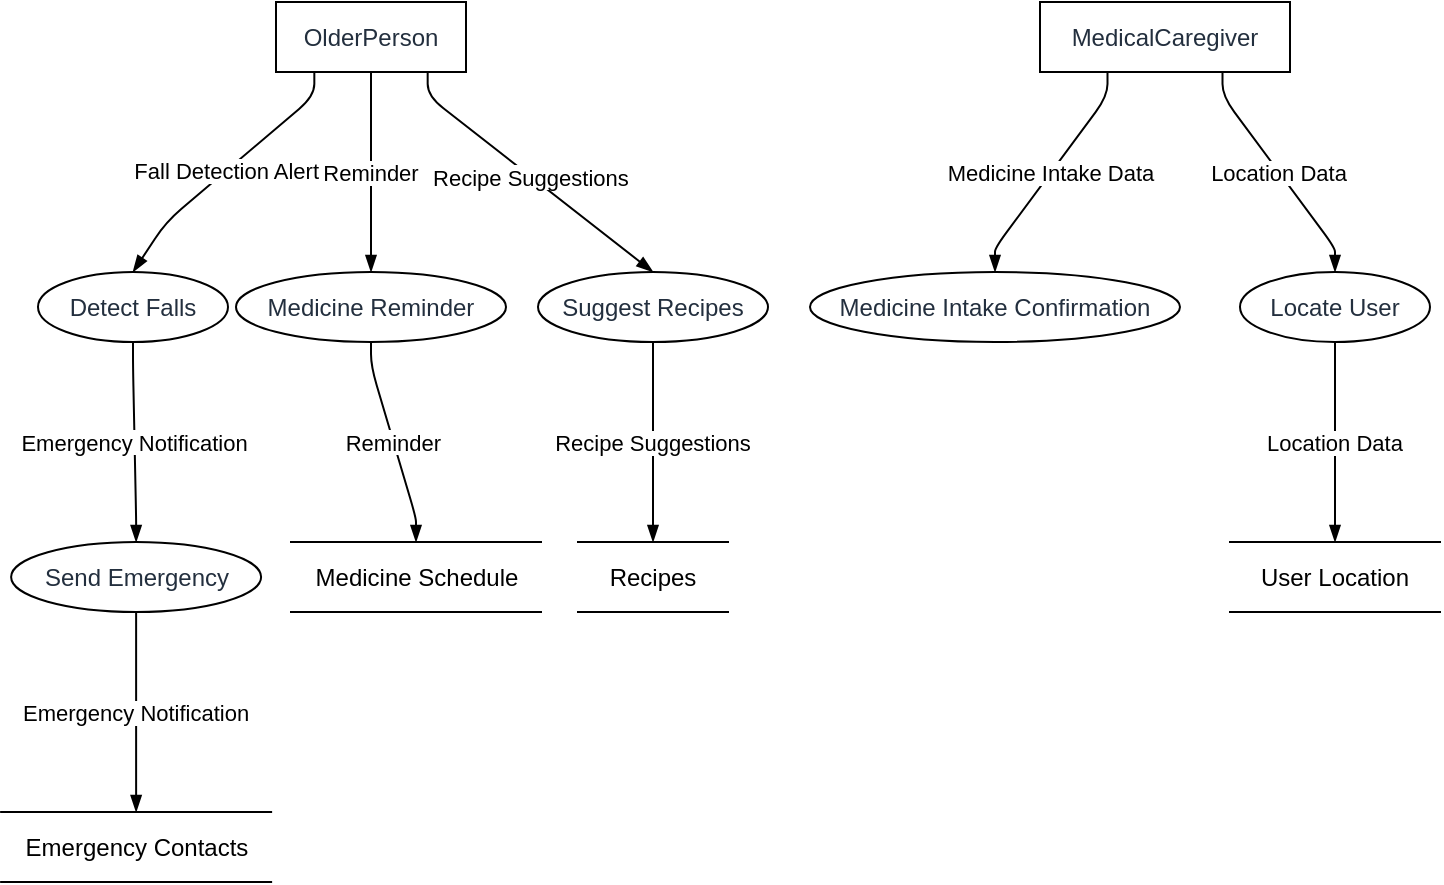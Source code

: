 <mxfile version="23.0.2" type="device">
  <diagram name="Page-1" id="8hDWDAwe_6PS415hDUdU">
    <mxGraphModel dx="1194" dy="806" grid="1" gridSize="10" guides="1" tooltips="1" connect="1" arrows="1" fold="1" page="1" pageScale="1" pageWidth="827" pageHeight="1169" math="0" shadow="0">
      <root>
        <mxCell id="0" />
        <mxCell id="1" parent="0" />
        <UserObject label="OlderPerson" type="externalEntity" source="" flow="" placeholders="1" id="6OXiNJCl_qYynEcrN5ty-1">
          <mxCell style="shape=rectangle;whiteSpace=wrap;html=1;fillColor=#ffffff;strokeColor=#000000;align=center;verticalAlign=middle;fontColor=#232F3E;" parent="1" vertex="1">
            <mxGeometry x="145" width="95" height="35" as="geometry" />
          </mxCell>
        </UserObject>
        <UserObject label="MedicalCaregiver" type="externalEntity" source="" flow="" placeholders="1" id="6OXiNJCl_qYynEcrN5ty-2">
          <mxCell style="shape=rectangle;whiteSpace=wrap;html=1;fillColor=#ffffff;strokeColor=#000000;align=center;verticalAlign=middle;fontColor=#232F3E;" parent="1" vertex="1">
            <mxGeometry x="527" width="125" height="35" as="geometry" />
          </mxCell>
        </UserObject>
        <UserObject label="Detect Falls" type="process" source="1" flow="Fall Detection Alert" placeholders="1" id="6OXiNJCl_qYynEcrN5ty-3">
          <mxCell style="shape=ellipse;perimeter=ellipsePerimeter;whiteSpace=wrap;html=1;fillColor=#ffffff;strokeColor=#000000;align=center;verticalAlign=middle;fontColor=#232F3E;" parent="1" vertex="1">
            <mxGeometry x="26" y="135" width="95" height="35" as="geometry" />
          </mxCell>
        </UserObject>
        <UserObject label="Send Emergency" type="process" source="3" flow="Emergency Notification" placeholders="1" id="6OXiNJCl_qYynEcrN5ty-4">
          <mxCell style="shape=ellipse;perimeter=ellipsePerimeter;whiteSpace=wrap;html=1;fillColor=#ffffff;strokeColor=#000000;align=center;verticalAlign=middle;fontColor=#232F3E;" parent="1" vertex="1">
            <mxGeometry x="12.562" y="270" width="125" height="35" as="geometry" />
          </mxCell>
        </UserObject>
        <UserObject label="Emergency Contacts" type="dataStore" source="4" flow="Emergency Notification" placeholders="1" id="6OXiNJCl_qYynEcrN5ty-5">
          <mxCell style="html=1;dashed=0;whiteSpace=wrap;shape=partialRectangle;right=0;left=0;" parent="1" vertex="1">
            <mxGeometry x="7.562" y="405" width="135" height="35" as="geometry" />
          </mxCell>
        </UserObject>
        <UserObject label="Medicine Reminder" type="process" source="1" flow="Reminder" placeholders="1" id="6OXiNJCl_qYynEcrN5ty-6">
          <mxCell style="shape=ellipse;perimeter=ellipsePerimeter;whiteSpace=wrap;html=1;fillColor=#ffffff;strokeColor=#000000;align=center;verticalAlign=middle;fontColor=#232F3E;" parent="1" vertex="1">
            <mxGeometry x="125" y="135" width="135" height="35" as="geometry" />
          </mxCell>
        </UserObject>
        <UserObject label="Medicine Schedule" type="dataStore" source="6" flow="Reminder" placeholders="1" id="6OXiNJCl_qYynEcrN5ty-7">
          <mxCell style="html=1;dashed=0;whiteSpace=wrap;shape=partialRectangle;right=0;left=0;" parent="1" vertex="1">
            <mxGeometry x="152.5" y="270" width="125" height="35" as="geometry" />
          </mxCell>
        </UserObject>
        <UserObject label="Medicine Intake Confirmation" type="process" source="2" flow="Medicine Intake Data" placeholders="1" id="6OXiNJCl_qYynEcrN5ty-8">
          <mxCell style="shape=ellipse;perimeter=ellipsePerimeter;whiteSpace=wrap;html=1;fillColor=#ffffff;strokeColor=#000000;align=center;verticalAlign=middle;fontColor=#232F3E;" parent="1" vertex="1">
            <mxGeometry x="412" y="135" width="185" height="35" as="geometry" />
          </mxCell>
        </UserObject>
        <UserObject label="Suggest Recipes" type="process" source="1" flow="Recipe Suggestions" placeholders="1" id="6OXiNJCl_qYynEcrN5ty-9">
          <mxCell style="shape=ellipse;perimeter=ellipsePerimeter;whiteSpace=wrap;html=1;fillColor=#ffffff;strokeColor=#000000;align=center;verticalAlign=middle;fontColor=#232F3E;" parent="1" vertex="1">
            <mxGeometry x="276" y="135" width="115" height="35" as="geometry" />
          </mxCell>
        </UserObject>
        <UserObject label="Recipes" type="dataStore" source="9" flow="Recipe Suggestions" placeholders="1" id="6OXiNJCl_qYynEcrN5ty-10">
          <mxCell style="html=1;dashed=0;whiteSpace=wrap;shape=partialRectangle;right=0;left=0;" parent="1" vertex="1">
            <mxGeometry x="296" y="270" width="75" height="35" as="geometry" />
          </mxCell>
        </UserObject>
        <UserObject label="Locate User" type="process" source="2" flow="Location Data" placeholders="1" id="6OXiNJCl_qYynEcrN5ty-11">
          <mxCell style="shape=ellipse;perimeter=ellipsePerimeter;whiteSpace=wrap;html=1;fillColor=#ffffff;strokeColor=#000000;align=center;verticalAlign=middle;fontColor=#232F3E;" parent="1" vertex="1">
            <mxGeometry x="627" y="135" width="95" height="35" as="geometry" />
          </mxCell>
        </UserObject>
        <UserObject label="User Location" type="dataStore" source="11" flow="Location Data" placeholders="1" id="6OXiNJCl_qYynEcrN5ty-12">
          <mxCell style="html=1;dashed=0;whiteSpace=wrap;shape=partialRectangle;right=0;left=0;" parent="1" vertex="1">
            <mxGeometry x="622" y="270" width="105" height="35" as="geometry" />
          </mxCell>
        </UserObject>
        <mxCell id="6OXiNJCl_qYynEcrN5ty-13" value="Fall Detection Alert" style="endArrow=blockThin;endFill=1;fontSize=11;orthogonal=1;noEdgeStyle=1;entryX=0.5;entryY=0;entryDx=0;entryDy=0;" parent="1" source="6OXiNJCl_qYynEcrN5ty-1" target="6OXiNJCl_qYynEcrN5ty-3" edge="1">
          <mxGeometry relative="1" as="geometry">
            <Array as="points">
              <mxPoint x="164.167" y="47" />
              <mxPoint x="90" y="110" />
            </Array>
          </mxGeometry>
        </mxCell>
        <mxCell id="6OXiNJCl_qYynEcrN5ty-14" value="Emergency Notification" style="endArrow=blockThin;endFill=1;fontSize=11;orthogonal=1;noEdgeStyle=1;" parent="1" source="6OXiNJCl_qYynEcrN5ty-3" target="6OXiNJCl_qYynEcrN5ty-4" edge="1">
          <mxGeometry relative="1" as="geometry">
            <Array as="points">
              <mxPoint x="73.5" y="182" />
              <mxPoint x="75.062" y="258" />
            </Array>
          </mxGeometry>
        </mxCell>
        <mxCell id="6OXiNJCl_qYynEcrN5ty-15" value="Emergency Notification" style="endArrow=blockThin;endFill=1;fontSize=11;orthogonal=1;noEdgeStyle=1;" parent="1" source="6OXiNJCl_qYynEcrN5ty-4" target="6OXiNJCl_qYynEcrN5ty-5" edge="1">
          <mxGeometry relative="1" as="geometry">
            <Array as="points">
              <mxPoint x="75.062" y="317" />
              <mxPoint x="75.062" y="393" />
            </Array>
          </mxGeometry>
        </mxCell>
        <mxCell id="6OXiNJCl_qYynEcrN5ty-16" value="Reminder" style="endArrow=blockThin;endFill=1;fontSize=11;orthogonal=1;noEdgeStyle=1;" parent="1" source="6OXiNJCl_qYynEcrN5ty-1" target="6OXiNJCl_qYynEcrN5ty-6" edge="1">
          <mxGeometry relative="1" as="geometry">
            <Array as="points">
              <mxPoint x="192.5" y="49" />
              <mxPoint x="192.5" y="123" />
            </Array>
          </mxGeometry>
        </mxCell>
        <mxCell id="6OXiNJCl_qYynEcrN5ty-17" value="Reminder" style="endArrow=blockThin;endFill=1;fontSize=11;orthogonal=1;noEdgeStyle=1;" parent="1" source="6OXiNJCl_qYynEcrN5ty-6" target="6OXiNJCl_qYynEcrN5ty-7" edge="1">
          <mxGeometry relative="1" as="geometry">
            <Array as="points">
              <mxPoint x="192.5" y="182" />
              <mxPoint x="215" y="258" />
            </Array>
          </mxGeometry>
        </mxCell>
        <mxCell id="6OXiNJCl_qYynEcrN5ty-18" value="Medicine Intake Data" style="endArrow=blockThin;endFill=1;fontSize=11;orthogonal=1;noEdgeStyle=1;" parent="1" source="6OXiNJCl_qYynEcrN5ty-2" target="6OXiNJCl_qYynEcrN5ty-8" edge="1">
          <mxGeometry relative="1" as="geometry">
            <Array as="points">
              <mxPoint x="560.75" y="47" />
              <mxPoint x="504.5" y="123" />
            </Array>
          </mxGeometry>
        </mxCell>
        <mxCell id="6OXiNJCl_qYynEcrN5ty-19" value="Recipe Suggestions" style="endArrow=blockThin;endFill=1;fontSize=11;orthogonal=1;noEdgeStyle=1;entryX=0.5;entryY=0;entryDx=0;entryDy=0;" parent="1" source="6OXiNJCl_qYynEcrN5ty-1" target="6OXiNJCl_qYynEcrN5ty-9" edge="1">
          <mxGeometry relative="1" as="geometry">
            <Array as="points">
              <mxPoint x="220.833" y="47" />
            </Array>
          </mxGeometry>
        </mxCell>
        <mxCell id="6OXiNJCl_qYynEcrN5ty-20" value="Recipe Suggestions" style="endArrow=blockThin;endFill=1;fontSize=11;orthogonal=1;noEdgeStyle=1;" parent="1" source="6OXiNJCl_qYynEcrN5ty-9" target="6OXiNJCl_qYynEcrN5ty-10" edge="1">
          <mxGeometry relative="1" as="geometry">
            <Array as="points">
              <mxPoint x="333.5" y="182" />
              <mxPoint x="333.5" y="258" />
            </Array>
          </mxGeometry>
        </mxCell>
        <mxCell id="6OXiNJCl_qYynEcrN5ty-21" value="Location Data" style="endArrow=blockThin;endFill=1;fontSize=11;orthogonal=1;noEdgeStyle=1;" parent="1" source="6OXiNJCl_qYynEcrN5ty-2" target="6OXiNJCl_qYynEcrN5ty-11" edge="1">
          <mxGeometry relative="1" as="geometry">
            <Array as="points">
              <mxPoint x="618.25" y="47" />
              <mxPoint x="674.5" y="123" />
            </Array>
          </mxGeometry>
        </mxCell>
        <mxCell id="6OXiNJCl_qYynEcrN5ty-22" value="Location Data" style="endArrow=blockThin;endFill=1;fontSize=11;orthogonal=1;noEdgeStyle=1;" parent="1" source="6OXiNJCl_qYynEcrN5ty-11" target="6OXiNJCl_qYynEcrN5ty-12" edge="1">
          <mxGeometry relative="1" as="geometry">
            <Array as="points">
              <mxPoint x="674.5" y="182" />
              <mxPoint x="674.5" y="258" />
            </Array>
          </mxGeometry>
        </mxCell>
      </root>
    </mxGraphModel>
  </diagram>
</mxfile>
